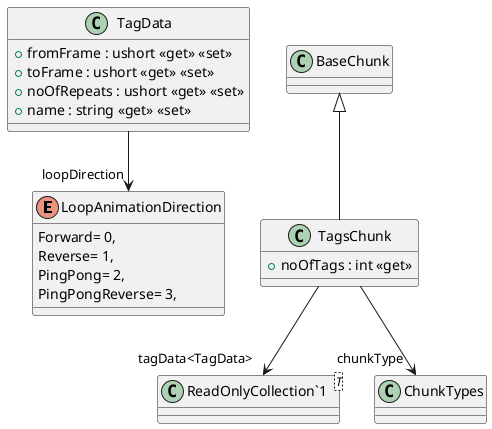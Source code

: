 @startuml
enum LoopAnimationDirection {
    Forward= 0,
    Reverse= 1,
    PingPong= 2,
    PingPongReverse= 3,
}
class TagData {
    + fromFrame : ushort <<get>> <<set>>
    + toFrame : ushort <<get>> <<set>>
    + noOfRepeats : ushort <<get>> <<set>>
    + name : string <<get>> <<set>>
}
class TagsChunk {
    + noOfTags : int <<get>>
}
class "ReadOnlyCollection`1"<T> {
}
TagData --> "loopDirection" LoopAnimationDirection
BaseChunk <|-- TagsChunk
TagsChunk --> "chunkType" ChunkTypes
TagsChunk --> "tagData<TagData>" "ReadOnlyCollection`1"
@enduml

